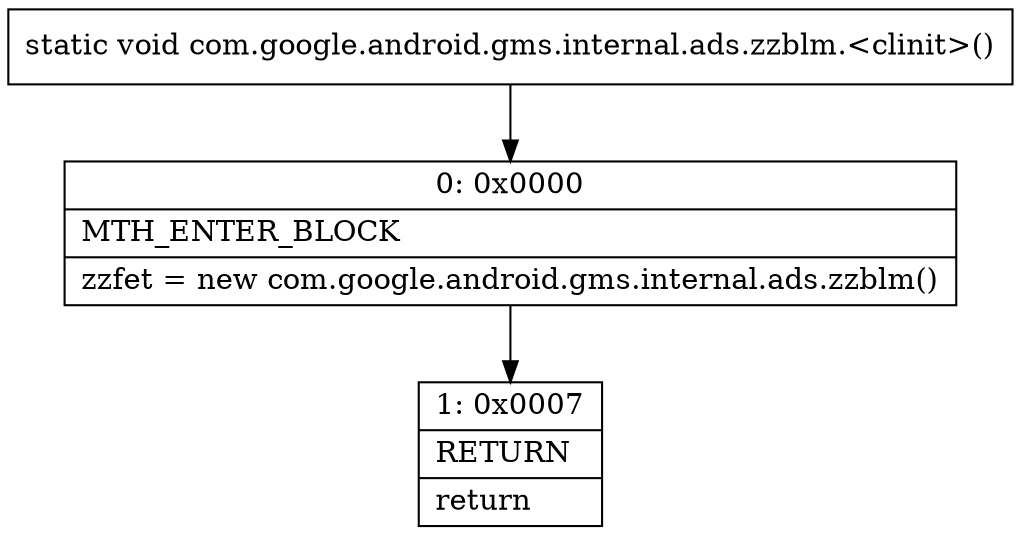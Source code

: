 digraph "CFG forcom.google.android.gms.internal.ads.zzblm.\<clinit\>()V" {
Node_0 [shape=record,label="{0\:\ 0x0000|MTH_ENTER_BLOCK\l|zzfet = new com.google.android.gms.internal.ads.zzblm()\l}"];
Node_1 [shape=record,label="{1\:\ 0x0007|RETURN\l|return\l}"];
MethodNode[shape=record,label="{static void com.google.android.gms.internal.ads.zzblm.\<clinit\>() }"];
MethodNode -> Node_0;
Node_0 -> Node_1;
}

